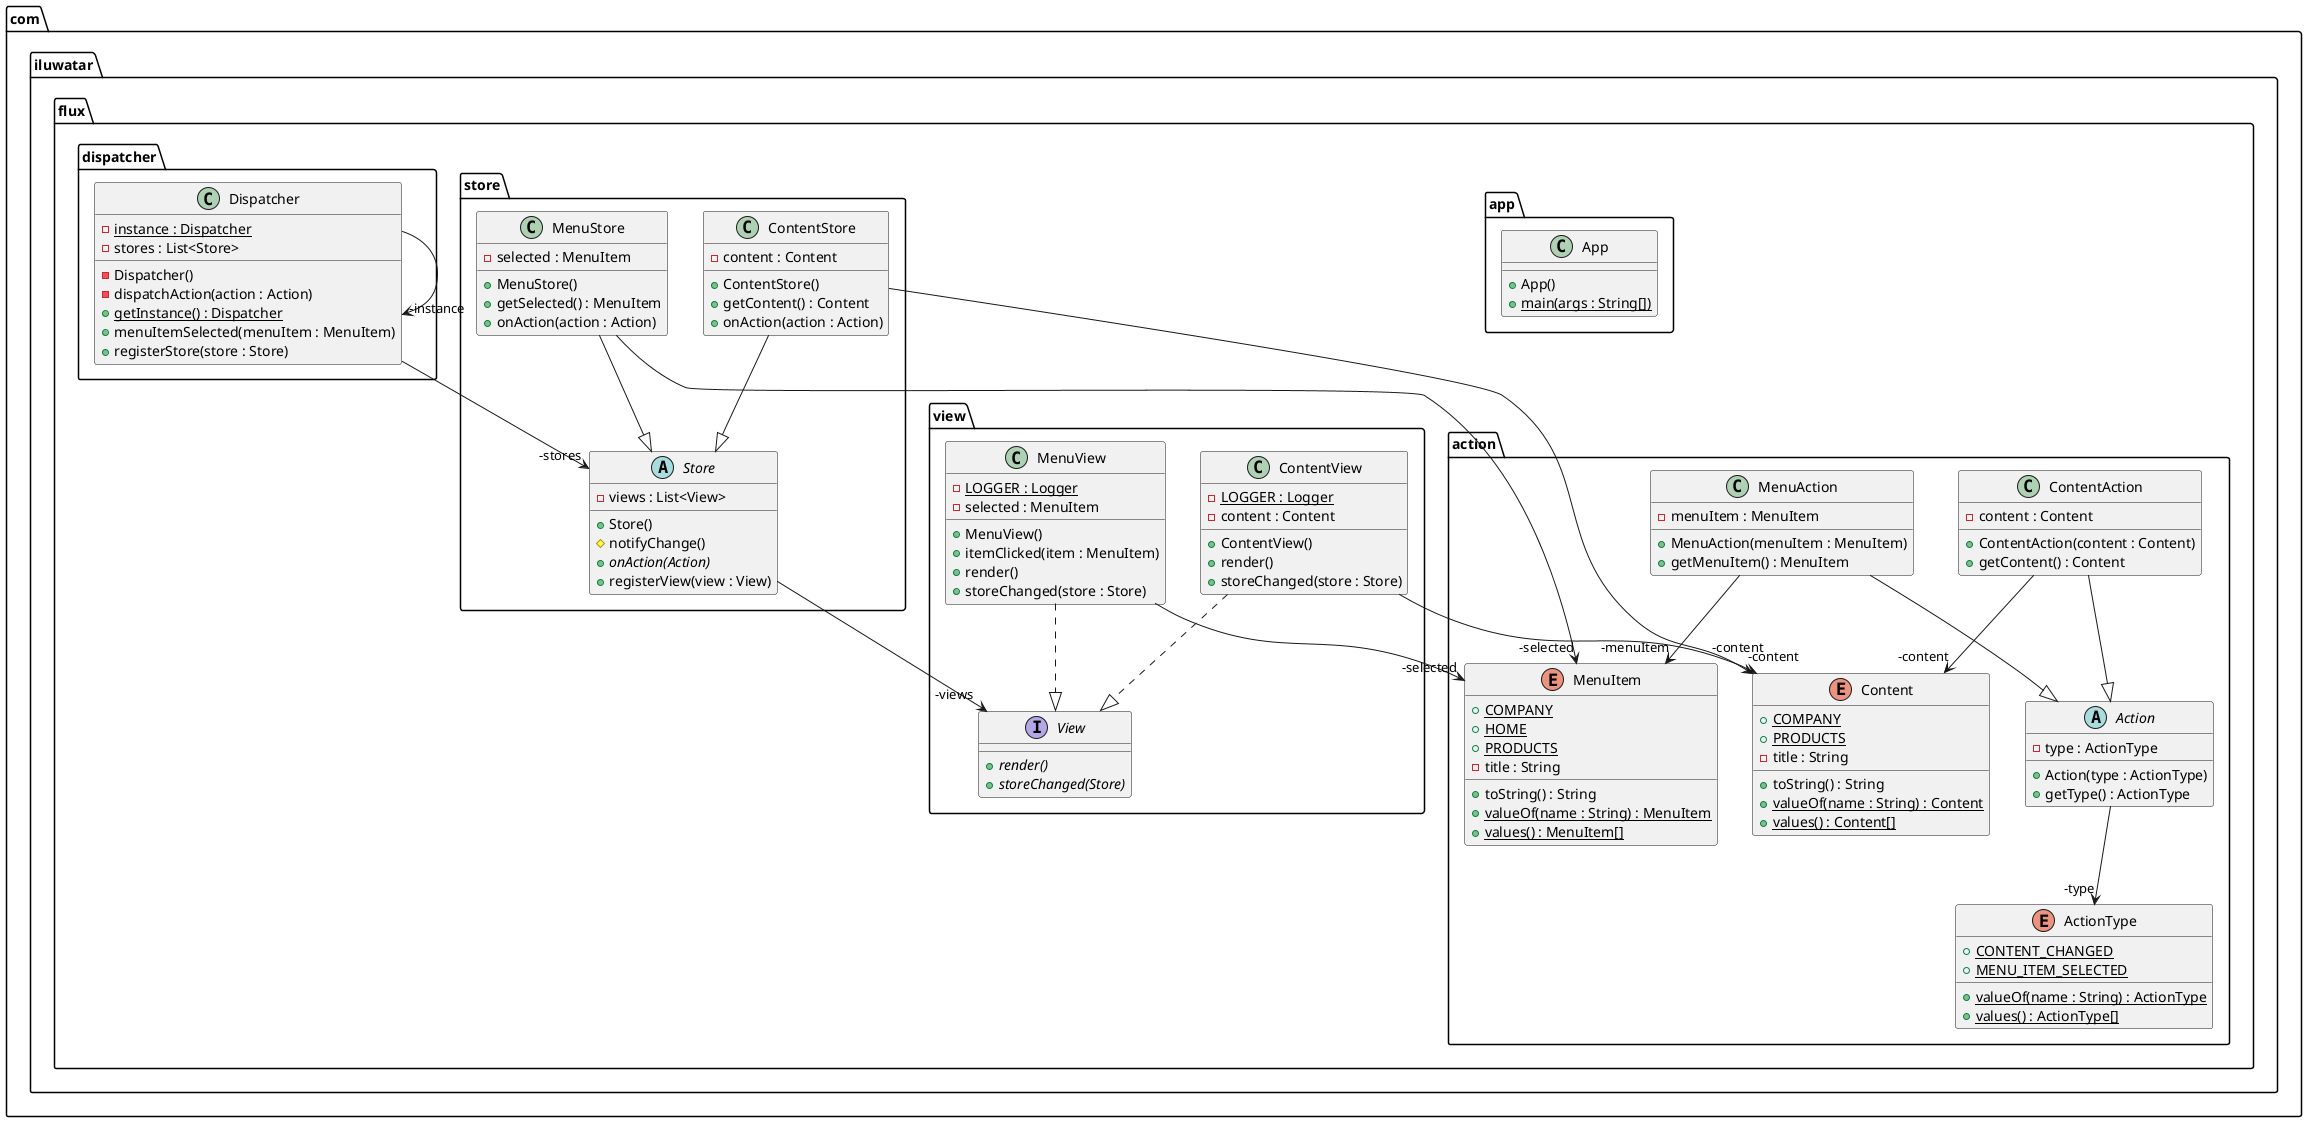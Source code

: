@startuml
package com.iluwatar.flux.view {
  class ContentView {
    - LOGGER : Logger {static}
    - content : Content
    + ContentView()
    + render()
    + storeChanged(store : Store)
  }
  class MenuView {
    - LOGGER : Logger {static}
    - selected : MenuItem
    + MenuView()
    + itemClicked(item : MenuItem)
    + render()
    + storeChanged(store : Store)
  }
  interface View {
    + render() {abstract}
    + storeChanged(Store) {abstract}
  }
}
package com.iluwatar.flux.action {
  abstract class Action {
    - type : ActionType
    + Action(type : ActionType)
    + getType() : ActionType
  }
  enum ActionType {
    + CONTENT_CHANGED {static}
    + MENU_ITEM_SELECTED {static}
    + valueOf(name : String) : ActionType {static}
    + values() : ActionType[] {static}
  }
  enum Content {
    + COMPANY {static}
    + PRODUCTS {static}
    - title : String
    + toString() : String
    + valueOf(name : String) : Content {static}
    + values() : Content[] {static}
  }
  class ContentAction {
    - content : Content
    + ContentAction(content : Content)
    + getContent() : Content
  }
  class MenuAction {
    - menuItem : MenuItem
    + MenuAction(menuItem : MenuItem)
    + getMenuItem() : MenuItem
  }
  enum MenuItem {
    + COMPANY {static}
    + HOME {static}
    + PRODUCTS {static}
    - title : String
    + toString() : String
    + valueOf(name : String) : MenuItem {static}
    + values() : MenuItem[] {static}
  }
}
package com.iluwatar.flux.app {
  class App {
    + App()
    + main(args : String[]) {static}
  }
}
package com.iluwatar.flux.store {
  class ContentStore {
    - content : Content
    + ContentStore()
    + getContent() : Content
    + onAction(action : Action)
  }
  class MenuStore {
    - selected : MenuItem
    + MenuStore()
    + getSelected() : MenuItem
    + onAction(action : Action)
  }
  abstract class Store {
    - views : List<View>
    + Store()
    # notifyChange()
    + onAction(Action) {abstract}
    + registerView(view : View)
  }
}
package com.iluwatar.flux.dispatcher {
  class Dispatcher {
    - instance : Dispatcher {static}
    - stores : List<Store>
    - Dispatcher()
    - dispatchAction(action : Action)
    + getInstance() : Dispatcher {static}
    + menuItemSelected(menuItem : MenuItem)
    + registerStore(store : Store)
  }
}
MenuAction -->  "-menuItem" MenuItem
Action -->  "-type" ActionType
Dispatcher -->  "-instance" Dispatcher
MenuStore -->  "-selected" MenuItem
ContentView -->  "-content" Content
Dispatcher -->  "-stores" Store
MenuView -->  "-selected" MenuItem
Store -->  "-views" View
ContentAction -->  "-content" Content
ContentStore -->  "-content" Content
ContentAction --|> Action 
MenuAction --|> Action 
ContentStore --|> Store 
MenuStore --|> Store 
ContentView ..|> View 
MenuView ..|> View 
@enduml